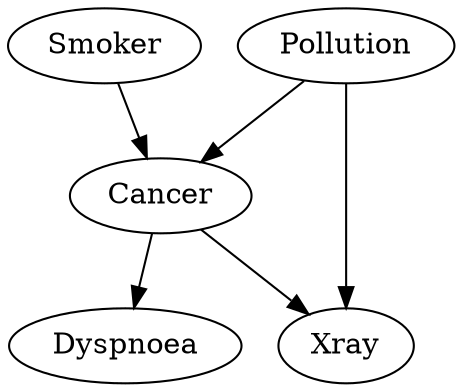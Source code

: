 digraph G {
    "Cancer" -> "Dyspnoea";
    "Pollution" -> "Cancer";
    "Smoker" -> "Cancer";
    "Pollution" -> "Xray";
    "Cancer" -> "Xray";
}
